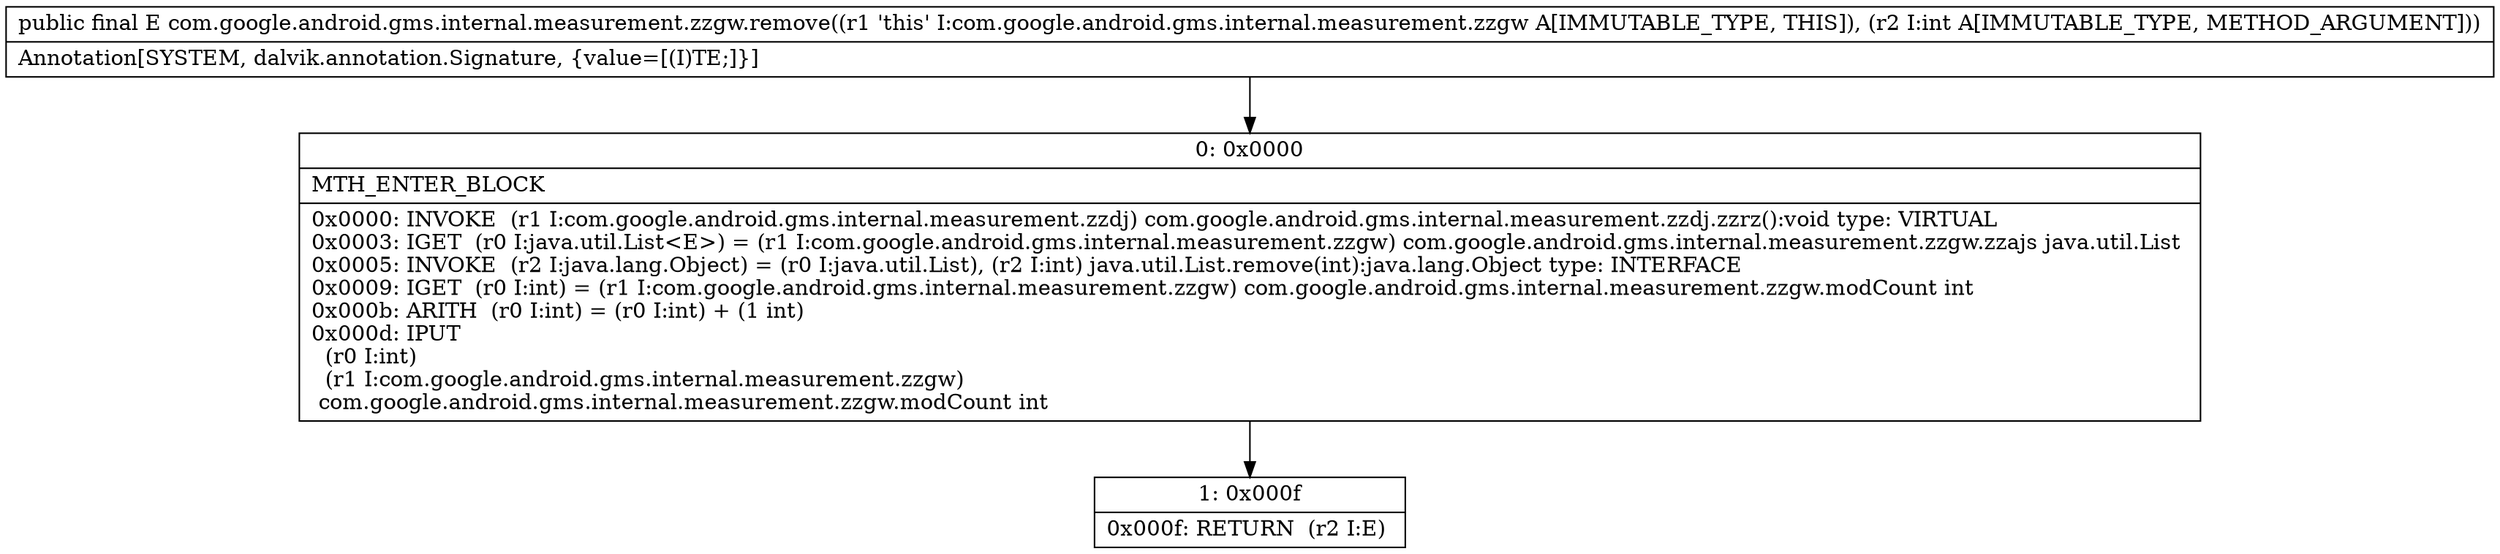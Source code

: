 digraph "CFG forcom.google.android.gms.internal.measurement.zzgw.remove(I)Ljava\/lang\/Object;" {
Node_0 [shape=record,label="{0\:\ 0x0000|MTH_ENTER_BLOCK\l|0x0000: INVOKE  (r1 I:com.google.android.gms.internal.measurement.zzdj) com.google.android.gms.internal.measurement.zzdj.zzrz():void type: VIRTUAL \l0x0003: IGET  (r0 I:java.util.List\<E\>) = (r1 I:com.google.android.gms.internal.measurement.zzgw) com.google.android.gms.internal.measurement.zzgw.zzajs java.util.List \l0x0005: INVOKE  (r2 I:java.lang.Object) = (r0 I:java.util.List), (r2 I:int) java.util.List.remove(int):java.lang.Object type: INTERFACE \l0x0009: IGET  (r0 I:int) = (r1 I:com.google.android.gms.internal.measurement.zzgw) com.google.android.gms.internal.measurement.zzgw.modCount int \l0x000b: ARITH  (r0 I:int) = (r0 I:int) + (1 int) \l0x000d: IPUT  \l  (r0 I:int)\l  (r1 I:com.google.android.gms.internal.measurement.zzgw)\l com.google.android.gms.internal.measurement.zzgw.modCount int \l}"];
Node_1 [shape=record,label="{1\:\ 0x000f|0x000f: RETURN  (r2 I:E) \l}"];
MethodNode[shape=record,label="{public final E com.google.android.gms.internal.measurement.zzgw.remove((r1 'this' I:com.google.android.gms.internal.measurement.zzgw A[IMMUTABLE_TYPE, THIS]), (r2 I:int A[IMMUTABLE_TYPE, METHOD_ARGUMENT]))  | Annotation[SYSTEM, dalvik.annotation.Signature, \{value=[(I)TE;]\}]\l}"];
MethodNode -> Node_0;
Node_0 -> Node_1;
}

